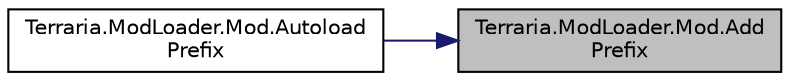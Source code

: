 digraph "Terraria.ModLoader.Mod.AddPrefix"
{
 // LATEX_PDF_SIZE
  edge [fontname="Helvetica",fontsize="10",labelfontname="Helvetica",labelfontsize="10"];
  node [fontname="Helvetica",fontsize="10",shape=record];
  rankdir="RL";
  Node1 [label="Terraria.ModLoader.Mod.Add\lPrefix",height=0.2,width=0.4,color="black", fillcolor="grey75", style="filled", fontcolor="black",tooltip="Adds a prefix to your mod with the specified internal name. This method should be called in Load...."];
  Node1 -> Node2 [dir="back",color="midnightblue",fontsize="10",style="solid",fontname="Helvetica"];
  Node2 [label="Terraria.ModLoader.Mod.Autoload\lPrefix",height=0.2,width=0.4,color="black", fillcolor="white", style="filled",URL="$class_terraria_1_1_mod_loader_1_1_mod.html#a47fe45a162f50e14fd201ef2f4c1ae43",tooltip=" "];
}
